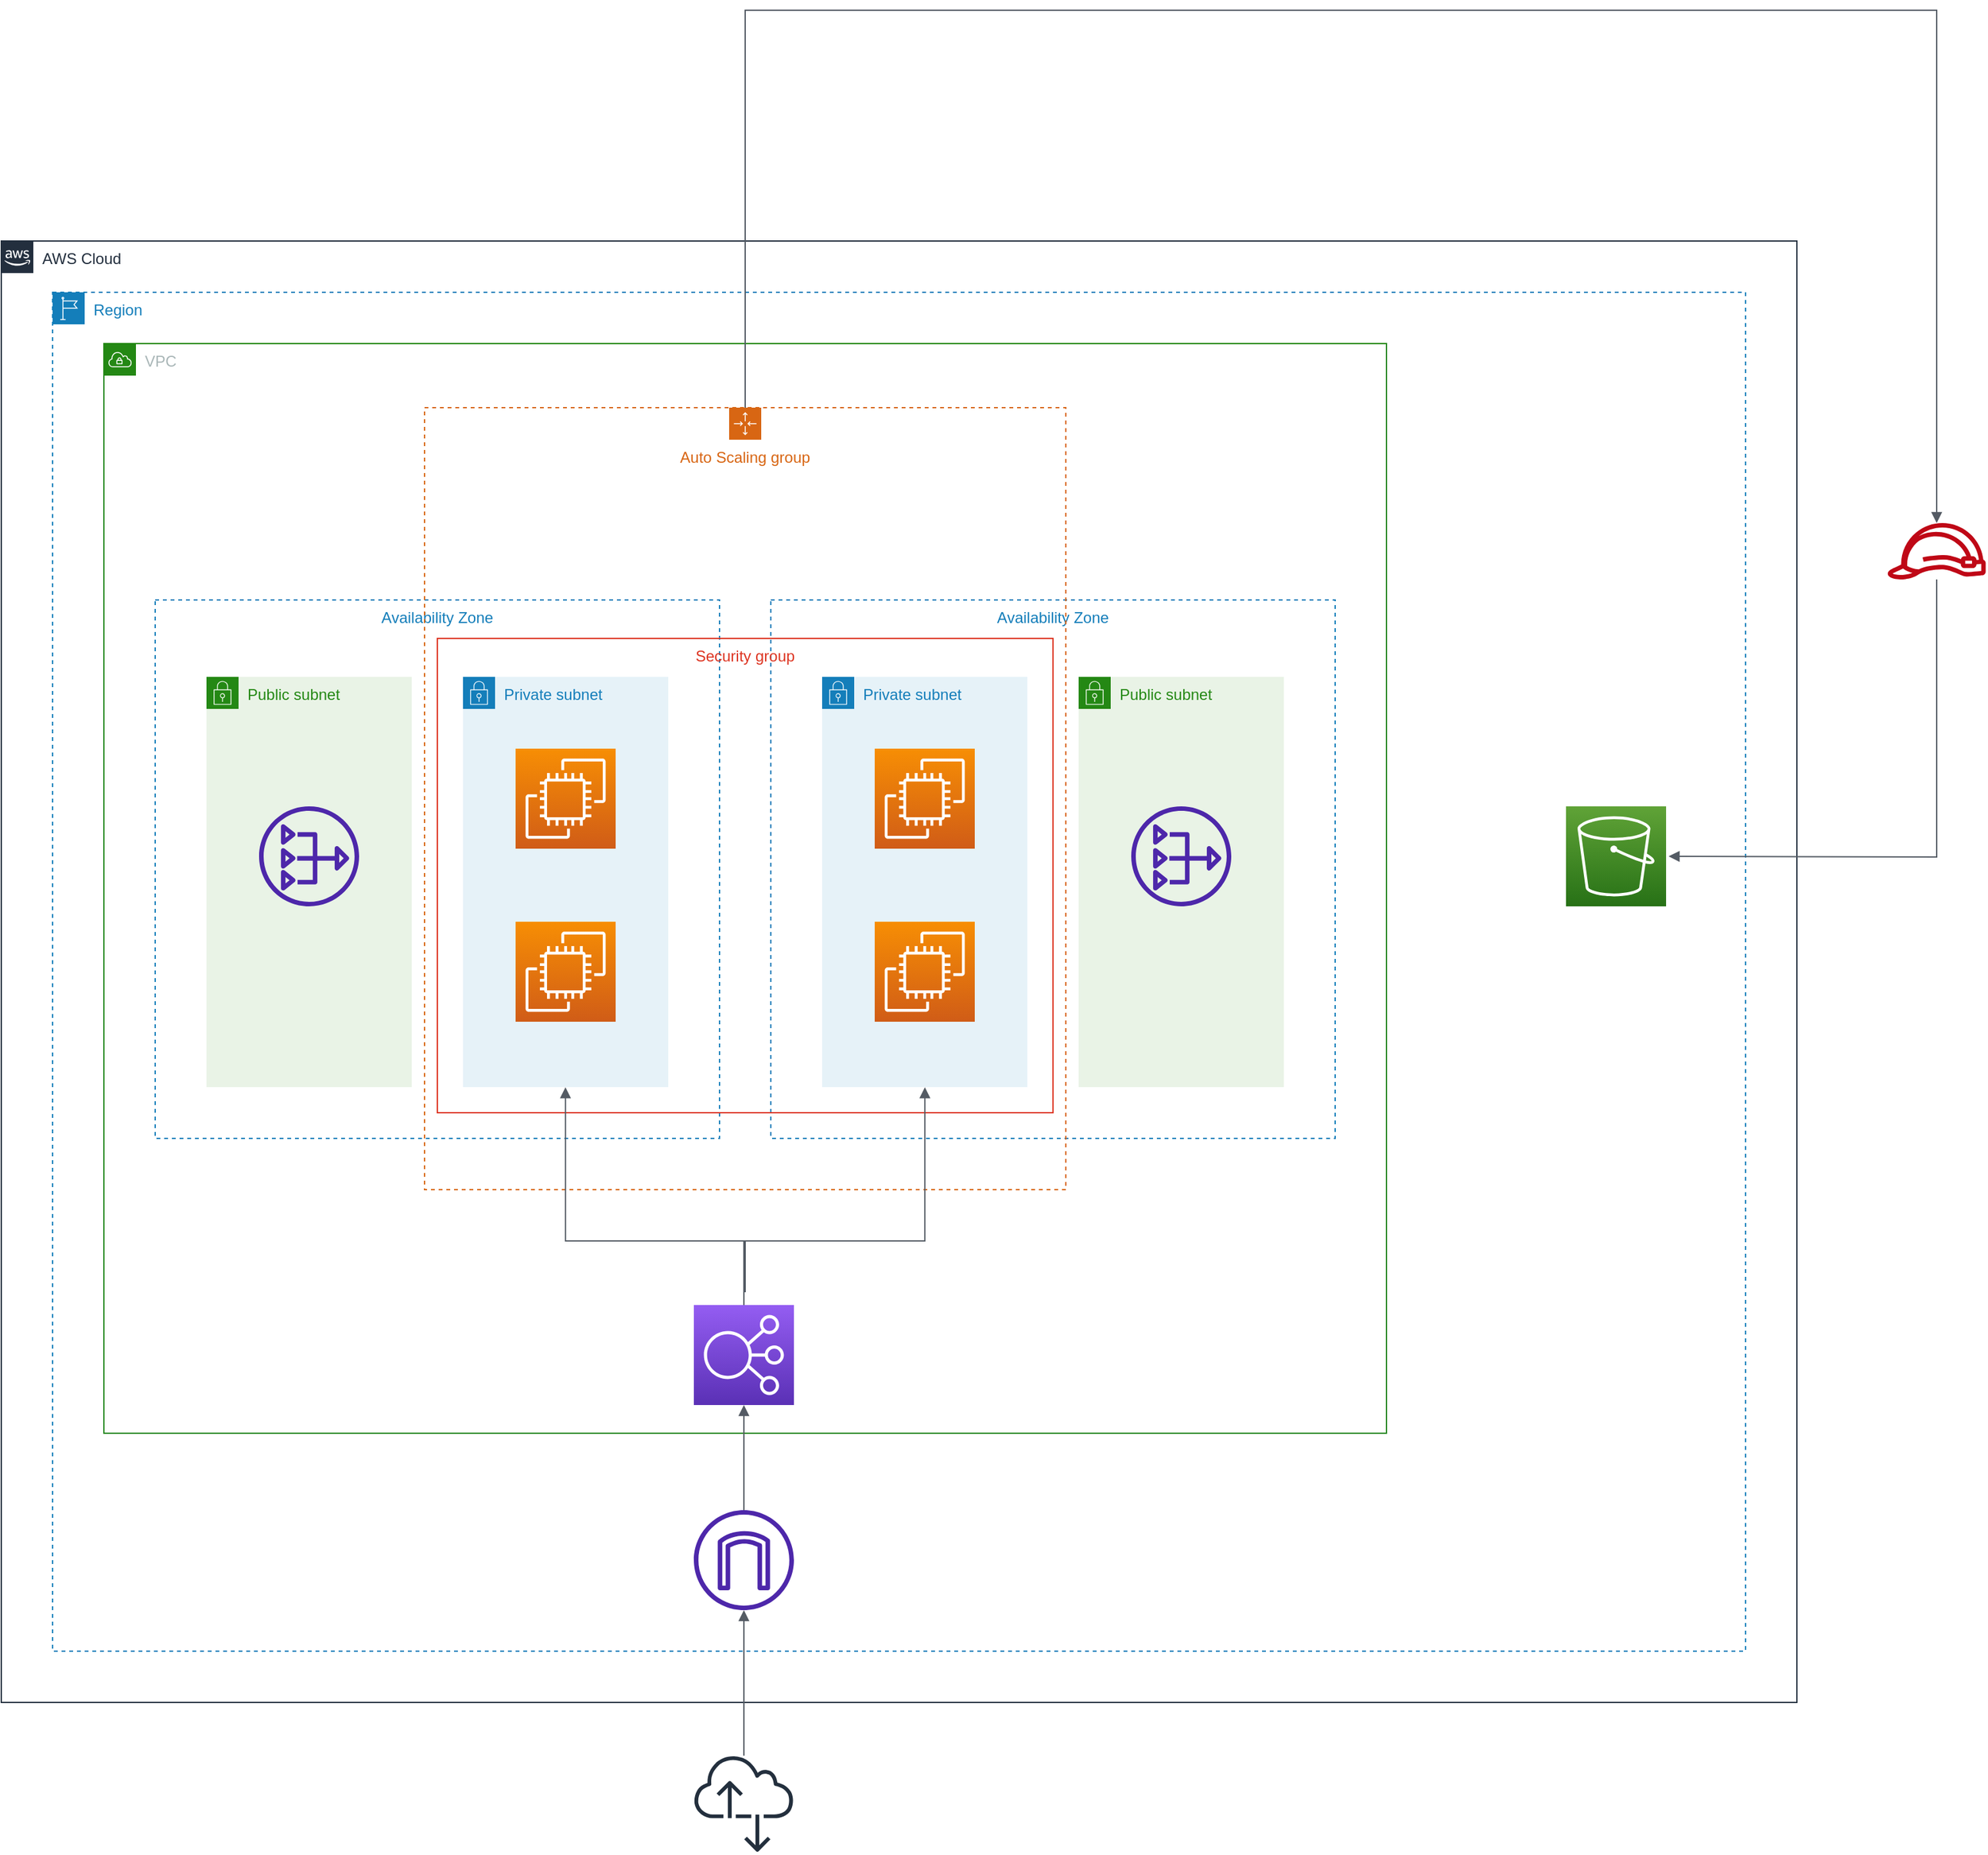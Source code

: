 <mxfile version="21.6.5" type="device">
  <diagram name="Page-1" id="693qGJmzZ3j7GSNhWUk-">
    <mxGraphModel dx="2385" dy="2647" grid="1" gridSize="10" guides="1" tooltips="1" connect="1" arrows="1" fold="1" page="1" pageScale="1" pageWidth="827" pageHeight="1169" math="0" shadow="0">
      <root>
        <mxCell id="0" />
        <mxCell id="1" parent="0" />
        <mxCell id="jcmodlkswDEMBjQgmv_7-1" value="AWS Cloud" style="points=[[0,0],[0.25,0],[0.5,0],[0.75,0],[1,0],[1,0.25],[1,0.5],[1,0.75],[1,1],[0.75,1],[0.5,1],[0.25,1],[0,1],[0,0.75],[0,0.5],[0,0.25]];outlineConnect=0;gradientColor=none;html=1;whiteSpace=wrap;fontSize=12;fontStyle=0;container=1;pointerEvents=0;collapsible=0;recursiveResize=0;shape=mxgraph.aws4.group;grIcon=mxgraph.aws4.group_aws_cloud_alt;strokeColor=#232F3E;fillColor=none;verticalAlign=top;align=left;spacingLeft=30;fontColor=#232F3E;dashed=0;" parent="1" vertex="1">
          <mxGeometry x="40" y="-60" width="1400" height="1140" as="geometry" />
        </mxCell>
        <mxCell id="jcmodlkswDEMBjQgmv_7-4" value="Region" style="points=[[0,0],[0.25,0],[0.5,0],[0.75,0],[1,0],[1,0.25],[1,0.5],[1,0.75],[1,1],[0.75,1],[0.5,1],[0.25,1],[0,1],[0,0.75],[0,0.5],[0,0.25]];outlineConnect=0;gradientColor=none;html=1;whiteSpace=wrap;fontSize=12;fontStyle=0;container=1;pointerEvents=0;collapsible=0;recursiveResize=0;shape=mxgraph.aws4.group;grIcon=mxgraph.aws4.group_region;strokeColor=#147EBA;fillColor=none;verticalAlign=top;align=left;spacingLeft=30;fontColor=#147EBA;dashed=1;" parent="jcmodlkswDEMBjQgmv_7-1" vertex="1">
          <mxGeometry x="40" y="40" width="1320" height="1060" as="geometry" />
        </mxCell>
        <mxCell id="jcmodlkswDEMBjQgmv_7-5" value="VPC" style="points=[[0,0],[0.25,0],[0.5,0],[0.75,0],[1,0],[1,0.25],[1,0.5],[1,0.75],[1,1],[0.75,1],[0.5,1],[0.25,1],[0,1],[0,0.75],[0,0.5],[0,0.25]];outlineConnect=0;gradientColor=none;html=1;whiteSpace=wrap;fontSize=12;fontStyle=0;container=1;pointerEvents=0;collapsible=0;recursiveResize=0;shape=mxgraph.aws4.group;grIcon=mxgraph.aws4.group_vpc;strokeColor=#248814;fillColor=none;verticalAlign=top;align=left;spacingLeft=30;fontColor=#AAB7B8;dashed=0;" parent="jcmodlkswDEMBjQgmv_7-4" vertex="1">
          <mxGeometry x="40" y="40" width="1000" height="850" as="geometry" />
        </mxCell>
        <mxCell id="jcmodlkswDEMBjQgmv_7-6" value="Availability Zone" style="fillColor=none;strokeColor=#147EBA;dashed=1;verticalAlign=top;fontStyle=0;fontColor=#147EBA;whiteSpace=wrap;html=1;" parent="jcmodlkswDEMBjQgmv_7-5" vertex="1">
          <mxGeometry x="40" y="200" width="440" height="420" as="geometry" />
        </mxCell>
        <mxCell id="jcmodlkswDEMBjQgmv_7-7" value="Availability Zone" style="fillColor=none;strokeColor=#147EBA;dashed=1;verticalAlign=top;fontStyle=0;fontColor=#147EBA;whiteSpace=wrap;html=1;" parent="jcmodlkswDEMBjQgmv_7-5" vertex="1">
          <mxGeometry x="520" y="200" width="440" height="420" as="geometry" />
        </mxCell>
        <mxCell id="jcmodlkswDEMBjQgmv_7-8" value="Public subnet" style="points=[[0,0],[0.25,0],[0.5,0],[0.75,0],[1,0],[1,0.25],[1,0.5],[1,0.75],[1,1],[0.75,1],[0.5,1],[0.25,1],[0,1],[0,0.75],[0,0.5],[0,0.25]];outlineConnect=0;gradientColor=none;html=1;whiteSpace=wrap;fontSize=12;fontStyle=0;container=1;pointerEvents=0;collapsible=0;recursiveResize=0;shape=mxgraph.aws4.group;grIcon=mxgraph.aws4.group_security_group;grStroke=0;strokeColor=#248814;fillColor=#E9F3E6;verticalAlign=top;align=left;spacingLeft=30;fontColor=#248814;dashed=0;" parent="jcmodlkswDEMBjQgmv_7-5" vertex="1">
          <mxGeometry x="80" y="260" width="160" height="320" as="geometry" />
        </mxCell>
        <mxCell id="jcmodlkswDEMBjQgmv_7-16" value="" style="sketch=0;outlineConnect=0;fontColor=#232F3E;gradientColor=none;fillColor=#4D27AA;strokeColor=none;dashed=0;verticalLabelPosition=bottom;verticalAlign=top;align=center;html=1;fontSize=12;fontStyle=0;aspect=fixed;pointerEvents=1;shape=mxgraph.aws4.nat_gateway;" parent="jcmodlkswDEMBjQgmv_7-8" vertex="1">
          <mxGeometry x="41" y="101" width="78" height="78" as="geometry" />
        </mxCell>
        <mxCell id="jcmodlkswDEMBjQgmv_7-9" value="Private subnet" style="points=[[0,0],[0.25,0],[0.5,0],[0.75,0],[1,0],[1,0.25],[1,0.5],[1,0.75],[1,1],[0.75,1],[0.5,1],[0.25,1],[0,1],[0,0.75],[0,0.5],[0,0.25]];outlineConnect=0;gradientColor=none;html=1;whiteSpace=wrap;fontSize=12;fontStyle=0;container=1;pointerEvents=0;collapsible=0;recursiveResize=0;shape=mxgraph.aws4.group;grIcon=mxgraph.aws4.group_security_group;grStroke=0;strokeColor=#147EBA;fillColor=#E6F2F8;verticalAlign=top;align=left;spacingLeft=30;fontColor=#147EBA;dashed=0;" parent="jcmodlkswDEMBjQgmv_7-5" vertex="1">
          <mxGeometry x="280" y="260" width="160" height="320" as="geometry" />
        </mxCell>
        <mxCell id="jcmodlkswDEMBjQgmv_7-10" value="Private subnet" style="points=[[0,0],[0.25,0],[0.5,0],[0.75,0],[1,0],[1,0.25],[1,0.5],[1,0.75],[1,1],[0.75,1],[0.5,1],[0.25,1],[0,1],[0,0.75],[0,0.5],[0,0.25]];outlineConnect=0;gradientColor=none;html=1;whiteSpace=wrap;fontSize=12;fontStyle=0;container=1;pointerEvents=0;collapsible=0;recursiveResize=0;shape=mxgraph.aws4.group;grIcon=mxgraph.aws4.group_security_group;grStroke=0;strokeColor=#147EBA;fillColor=#E6F2F8;verticalAlign=top;align=left;spacingLeft=30;fontColor=#147EBA;dashed=0;" parent="jcmodlkswDEMBjQgmv_7-5" vertex="1">
          <mxGeometry x="560" y="260" width="160" height="320" as="geometry" />
        </mxCell>
        <mxCell id="jcmodlkswDEMBjQgmv_7-11" value="Public subnet" style="points=[[0,0],[0.25,0],[0.5,0],[0.75,0],[1,0],[1,0.25],[1,0.5],[1,0.75],[1,1],[0.75,1],[0.5,1],[0.25,1],[0,1],[0,0.75],[0,0.5],[0,0.25]];outlineConnect=0;gradientColor=none;html=1;whiteSpace=wrap;fontSize=12;fontStyle=0;container=1;pointerEvents=0;collapsible=0;recursiveResize=0;shape=mxgraph.aws4.group;grIcon=mxgraph.aws4.group_security_group;grStroke=0;strokeColor=#248814;fillColor=#E9F3E6;verticalAlign=top;align=left;spacingLeft=30;fontColor=#248814;dashed=0;" parent="jcmodlkswDEMBjQgmv_7-5" vertex="1">
          <mxGeometry x="760" y="260" width="160" height="320" as="geometry" />
        </mxCell>
        <mxCell id="jcmodlkswDEMBjQgmv_7-17" value="" style="sketch=0;outlineConnect=0;fontColor=#232F3E;gradientColor=none;fillColor=#4D27AA;strokeColor=none;dashed=0;verticalLabelPosition=bottom;verticalAlign=top;align=center;html=1;fontSize=12;fontStyle=0;aspect=fixed;pointerEvents=1;shape=mxgraph.aws4.nat_gateway;" parent="jcmodlkswDEMBjQgmv_7-11" vertex="1">
          <mxGeometry x="41" y="101" width="78" height="78" as="geometry" />
        </mxCell>
        <mxCell id="jcmodlkswDEMBjQgmv_7-18" value="" style="sketch=0;points=[[0,0,0],[0.25,0,0],[0.5,0,0],[0.75,0,0],[1,0,0],[0,1,0],[0.25,1,0],[0.5,1,0],[0.75,1,0],[1,1,0],[0,0.25,0],[0,0.5,0],[0,0.75,0],[1,0.25,0],[1,0.5,0],[1,0.75,0]];outlineConnect=0;fontColor=#232F3E;gradientColor=#945DF2;gradientDirection=north;fillColor=#5A30B5;strokeColor=#ffffff;dashed=0;verticalLabelPosition=bottom;verticalAlign=top;align=center;html=1;fontSize=12;fontStyle=0;aspect=fixed;shape=mxgraph.aws4.resourceIcon;resIcon=mxgraph.aws4.elastic_load_balancing;" parent="jcmodlkswDEMBjQgmv_7-5" vertex="1">
          <mxGeometry x="460" y="750" width="78" height="78" as="geometry" />
        </mxCell>
        <mxCell id="jcmodlkswDEMBjQgmv_7-21" value="Auto Scaling group" style="points=[[0,0],[0.25,0],[0.5,0],[0.75,0],[1,0],[1,0.25],[1,0.5],[1,0.75],[1,1],[0.75,1],[0.5,1],[0.25,1],[0,1],[0,0.75],[0,0.5],[0,0.25]];outlineConnect=0;gradientColor=none;html=1;whiteSpace=wrap;fontSize=12;fontStyle=0;container=1;pointerEvents=0;collapsible=0;recursiveResize=0;shape=mxgraph.aws4.groupCenter;grIcon=mxgraph.aws4.group_auto_scaling_group;grStroke=1;strokeColor=#D86613;fillColor=none;verticalAlign=top;align=center;fontColor=#D86613;dashed=1;spacingTop=25;" parent="jcmodlkswDEMBjQgmv_7-5" vertex="1">
          <mxGeometry x="250" y="50" width="500" height="610" as="geometry" />
        </mxCell>
        <mxCell id="vySwSnlWbHV3APguqNTf-1" value="" style="sketch=0;points=[[0,0,0],[0.25,0,0],[0.5,0,0],[0.75,0,0],[1,0,0],[0,1,0],[0.25,1,0],[0.5,1,0],[0.75,1,0],[1,1,0],[0,0.25,0],[0,0.5,0],[0,0.75,0],[1,0.25,0],[1,0.5,0],[1,0.75,0]];outlineConnect=0;fontColor=#232F3E;gradientColor=#F78E04;gradientDirection=north;fillColor=#D05C17;strokeColor=#ffffff;dashed=0;verticalLabelPosition=bottom;verticalAlign=top;align=center;html=1;fontSize=12;fontStyle=0;aspect=fixed;shape=mxgraph.aws4.resourceIcon;resIcon=mxgraph.aws4.ec2;" vertex="1" parent="jcmodlkswDEMBjQgmv_7-21">
          <mxGeometry x="71" y="266" width="78" height="78" as="geometry" />
        </mxCell>
        <mxCell id="vySwSnlWbHV3APguqNTf-2" value="" style="sketch=0;points=[[0,0,0],[0.25,0,0],[0.5,0,0],[0.75,0,0],[1,0,0],[0,1,0],[0.25,1,0],[0.5,1,0],[0.75,1,0],[1,1,0],[0,0.25,0],[0,0.5,0],[0,0.75,0],[1,0.25,0],[1,0.5,0],[1,0.75,0]];outlineConnect=0;fontColor=#232F3E;gradientColor=#F78E04;gradientDirection=north;fillColor=#D05C17;strokeColor=#ffffff;dashed=0;verticalLabelPosition=bottom;verticalAlign=top;align=center;html=1;fontSize=12;fontStyle=0;aspect=fixed;shape=mxgraph.aws4.resourceIcon;resIcon=mxgraph.aws4.ec2;" vertex="1" parent="jcmodlkswDEMBjQgmv_7-21">
          <mxGeometry x="71" y="401" width="78" height="78" as="geometry" />
        </mxCell>
        <mxCell id="vySwSnlWbHV3APguqNTf-3" value="Security group" style="fillColor=none;strokeColor=#DD3522;verticalAlign=top;fontStyle=0;fontColor=#DD3522;whiteSpace=wrap;html=1;" vertex="1" parent="jcmodlkswDEMBjQgmv_7-21">
          <mxGeometry x="10" y="180" width="480" height="370" as="geometry" />
        </mxCell>
        <mxCell id="jcmodlkswDEMBjQgmv_7-22" value="" style="edgeStyle=orthogonalEdgeStyle;html=1;endArrow=none;elbow=vertical;startArrow=block;startFill=1;strokeColor=#545B64;rounded=0;entryX=0.5;entryY=0;entryDx=0;entryDy=0;entryPerimeter=0;exitX=0.727;exitY=0.905;exitDx=0;exitDy=0;exitPerimeter=0;" parent="jcmodlkswDEMBjQgmv_7-5" source="jcmodlkswDEMBjQgmv_7-6" target="jcmodlkswDEMBjQgmv_7-18" edge="1">
          <mxGeometry width="100" relative="1" as="geometry">
            <mxPoint x="370" y="580" as="sourcePoint" />
            <mxPoint x="530" y="580" as="targetPoint" />
            <Array as="points">
              <mxPoint x="360" y="700" />
              <mxPoint x="499" y="700" />
            </Array>
          </mxGeometry>
        </mxCell>
        <mxCell id="jcmodlkswDEMBjQgmv_7-23" value="" style="edgeStyle=orthogonalEdgeStyle;html=1;endArrow=block;elbow=vertical;startArrow=none;endFill=1;strokeColor=#545B64;rounded=0;entryX=0.273;entryY=0.905;entryDx=0;entryDy=0;entryPerimeter=0;" parent="jcmodlkswDEMBjQgmv_7-5" target="jcmodlkswDEMBjQgmv_7-7" edge="1">
          <mxGeometry width="100" relative="1" as="geometry">
            <mxPoint x="500" y="740" as="sourcePoint" />
            <mxPoint x="610" y="700" as="targetPoint" />
            <Array as="points">
              <mxPoint x="500" y="700" />
              <mxPoint x="640" y="700" />
            </Array>
          </mxGeometry>
        </mxCell>
        <mxCell id="jcmodlkswDEMBjQgmv_7-20" value="" style="sketch=0;points=[[0,0,0],[0.25,0,0],[0.5,0,0],[0.75,0,0],[1,0,0],[0,1,0],[0.25,1,0],[0.5,1,0],[0.75,1,0],[1,1,0],[0,0.25,0],[0,0.5,0],[0,0.75,0],[1,0.25,0],[1,0.5,0],[1,0.75,0]];outlineConnect=0;fontColor=#232F3E;gradientColor=#F78E04;gradientDirection=north;fillColor=#D05C17;strokeColor=#ffffff;dashed=0;verticalLabelPosition=bottom;verticalAlign=top;align=center;html=1;fontSize=12;fontStyle=0;aspect=fixed;shape=mxgraph.aws4.resourceIcon;resIcon=mxgraph.aws4.ec2;" parent="jcmodlkswDEMBjQgmv_7-5" vertex="1">
          <mxGeometry x="601" y="316" width="78" height="78" as="geometry" />
        </mxCell>
        <mxCell id="jcmodlkswDEMBjQgmv_7-19" value="" style="sketch=0;points=[[0,0,0],[0.25,0,0],[0.5,0,0],[0.75,0,0],[1,0,0],[0,1,0],[0.25,1,0],[0.5,1,0],[0.75,1,0],[1,1,0],[0,0.25,0],[0,0.5,0],[0,0.75,0],[1,0.25,0],[1,0.5,0],[1,0.75,0]];outlineConnect=0;fontColor=#232F3E;gradientColor=#F78E04;gradientDirection=north;fillColor=#D05C17;strokeColor=#ffffff;dashed=0;verticalLabelPosition=bottom;verticalAlign=top;align=center;html=1;fontSize=12;fontStyle=0;aspect=fixed;shape=mxgraph.aws4.resourceIcon;resIcon=mxgraph.aws4.ec2;" parent="jcmodlkswDEMBjQgmv_7-5" vertex="1">
          <mxGeometry x="601" y="451" width="78" height="78" as="geometry" />
        </mxCell>
        <mxCell id="jcmodlkswDEMBjQgmv_7-12" value="" style="sketch=0;outlineConnect=0;fontColor=#232F3E;gradientColor=none;fillColor=#4D27AA;strokeColor=none;dashed=0;verticalLabelPosition=bottom;verticalAlign=top;align=center;html=1;fontSize=12;fontStyle=0;aspect=fixed;pointerEvents=1;shape=mxgraph.aws4.internet_gateway;" parent="jcmodlkswDEMBjQgmv_7-4" vertex="1">
          <mxGeometry x="500" y="950" width="78" height="78" as="geometry" />
        </mxCell>
        <mxCell id="jcmodlkswDEMBjQgmv_7-26" value="" style="sketch=0;points=[[0,0,0],[0.25,0,0],[0.5,0,0],[0.75,0,0],[1,0,0],[0,1,0],[0.25,1,0],[0.5,1,0],[0.75,1,0],[1,1,0],[0,0.25,0],[0,0.5,0],[0,0.75,0],[1,0.25,0],[1,0.5,0],[1,0.75,0]];outlineConnect=0;fontColor=#232F3E;gradientColor=#60A337;gradientDirection=north;fillColor=#277116;strokeColor=#ffffff;dashed=0;verticalLabelPosition=bottom;verticalAlign=top;align=center;html=1;fontSize=12;fontStyle=0;aspect=fixed;shape=mxgraph.aws4.resourceIcon;resIcon=mxgraph.aws4.s3;" parent="jcmodlkswDEMBjQgmv_7-4" vertex="1">
          <mxGeometry x="1180" y="401" width="78" height="78" as="geometry" />
        </mxCell>
        <mxCell id="jcmodlkswDEMBjQgmv_7-28" value="" style="edgeStyle=orthogonalEdgeStyle;html=1;endArrow=none;elbow=vertical;startArrow=block;startFill=1;strokeColor=#545B64;rounded=0;" parent="jcmodlkswDEMBjQgmv_7-4" target="jcmodlkswDEMBjQgmv_7-27" edge="1">
          <mxGeometry width="100" relative="1" as="geometry">
            <mxPoint x="1260" y="440" as="sourcePoint" />
            <mxPoint x="1360" y="440" as="targetPoint" />
          </mxGeometry>
        </mxCell>
        <mxCell id="jcmodlkswDEMBjQgmv_7-31" value="" style="edgeStyle=orthogonalEdgeStyle;html=1;endArrow=block;elbow=vertical;startArrow=none;endFill=1;strokeColor=#545B64;rounded=0;entryX=0.5;entryY=1;entryDx=0;entryDy=0;entryPerimeter=0;" parent="jcmodlkswDEMBjQgmv_7-4" source="jcmodlkswDEMBjQgmv_7-12" target="jcmodlkswDEMBjQgmv_7-18" edge="1">
          <mxGeometry width="100" relative="1" as="geometry">
            <mxPoint x="440" y="910" as="sourcePoint" />
            <mxPoint x="540" y="910" as="targetPoint" />
          </mxGeometry>
        </mxCell>
        <mxCell id="jcmodlkswDEMBjQgmv_7-13" value="" style="sketch=0;outlineConnect=0;fontColor=#232F3E;gradientColor=none;fillColor=#232F3D;strokeColor=none;dashed=0;verticalLabelPosition=bottom;verticalAlign=top;align=center;html=1;fontSize=12;fontStyle=0;aspect=fixed;pointerEvents=1;shape=mxgraph.aws4.internet_alt2;" parent="1" vertex="1">
          <mxGeometry x="580" y="1120" width="78" height="78" as="geometry" />
        </mxCell>
        <mxCell id="jcmodlkswDEMBjQgmv_7-27" value="" style="sketch=0;outlineConnect=0;fontColor=#232F3E;gradientColor=none;fillColor=#BF0816;strokeColor=none;dashed=0;verticalLabelPosition=bottom;verticalAlign=top;align=center;html=1;fontSize=12;fontStyle=0;aspect=fixed;pointerEvents=1;shape=mxgraph.aws4.role;" parent="1" vertex="1">
          <mxGeometry x="1510" y="160" width="78" height="44" as="geometry" />
        </mxCell>
        <mxCell id="jcmodlkswDEMBjQgmv_7-30" value="" style="edgeStyle=orthogonalEdgeStyle;html=1;endArrow=block;elbow=vertical;startArrow=none;endFill=1;strokeColor=#545B64;rounded=0;exitX=0.5;exitY=0;exitDx=0;exitDy=0;" parent="1" source="jcmodlkswDEMBjQgmv_7-21" target="jcmodlkswDEMBjQgmv_7-27" edge="1">
          <mxGeometry width="100" relative="1" as="geometry">
            <mxPoint x="620" y="-200" as="sourcePoint" />
            <mxPoint x="1560" y="90" as="targetPoint" />
            <Array as="points">
              <mxPoint x="620" y="70" />
              <mxPoint x="620" y="-240" />
              <mxPoint x="1549" y="-240" />
            </Array>
          </mxGeometry>
        </mxCell>
        <mxCell id="jcmodlkswDEMBjQgmv_7-32" value="" style="edgeStyle=orthogonalEdgeStyle;html=1;endArrow=block;elbow=vertical;startArrow=none;endFill=1;strokeColor=#545B64;rounded=0;" parent="1" source="jcmodlkswDEMBjQgmv_7-13" target="jcmodlkswDEMBjQgmv_7-12" edge="1">
          <mxGeometry width="100" relative="1" as="geometry">
            <mxPoint x="520" y="1060" as="sourcePoint" />
            <mxPoint x="620" y="1060" as="targetPoint" />
          </mxGeometry>
        </mxCell>
      </root>
    </mxGraphModel>
  </diagram>
</mxfile>
